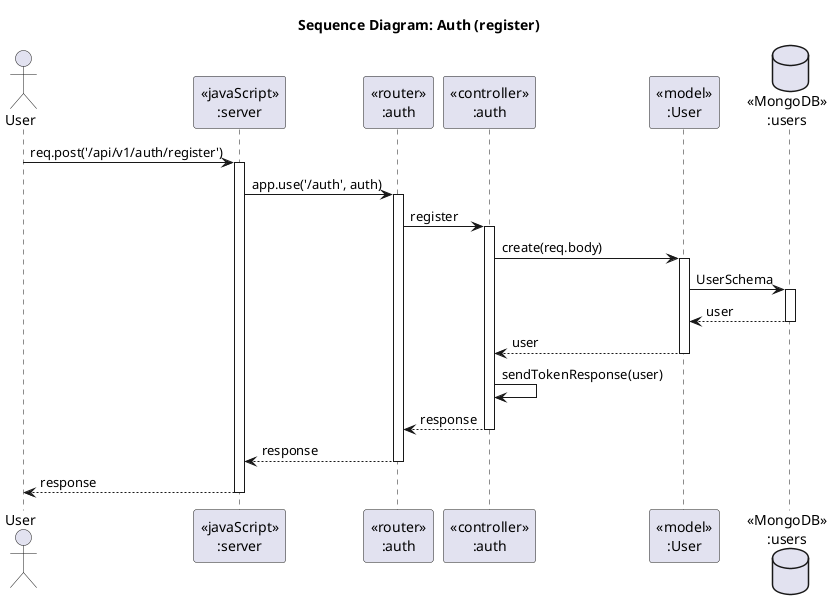 @startuml auth-register
title Sequence Diagram: Auth (register)

actor "User" as User

participant "<<javaScript>>\n:server" as Server
participant "<<router>>\n:auth" as Router
participant "<<controller>>\n:auth" as Controller
participant "<<model>>\n:User" as UserModel
database "<<MongoDB>>\n:users" as UserMongoDB

User -> Server : req.post('/api/v1/auth/register')
activate Server

Server -> Router : app.use('/auth', auth)
activate Router

Router -> Controller : register
activate Controller

Controller -> UserModel : create(req.body)
activate UserModel

UserModel -> UserMongoDB : UserSchema
activate UserMongoDB
UserMongoDB --> UserModel : user
deactivate UserMongoDB

UserModel --> Controller : user
deactivate UserModel

Controller -> Controller : sendTokenResponse(user)
Controller --> Router : response
deactivate Controller

Router --> Server : response
deactivate Router

Server --> User : response
deactivate Server

@enduml